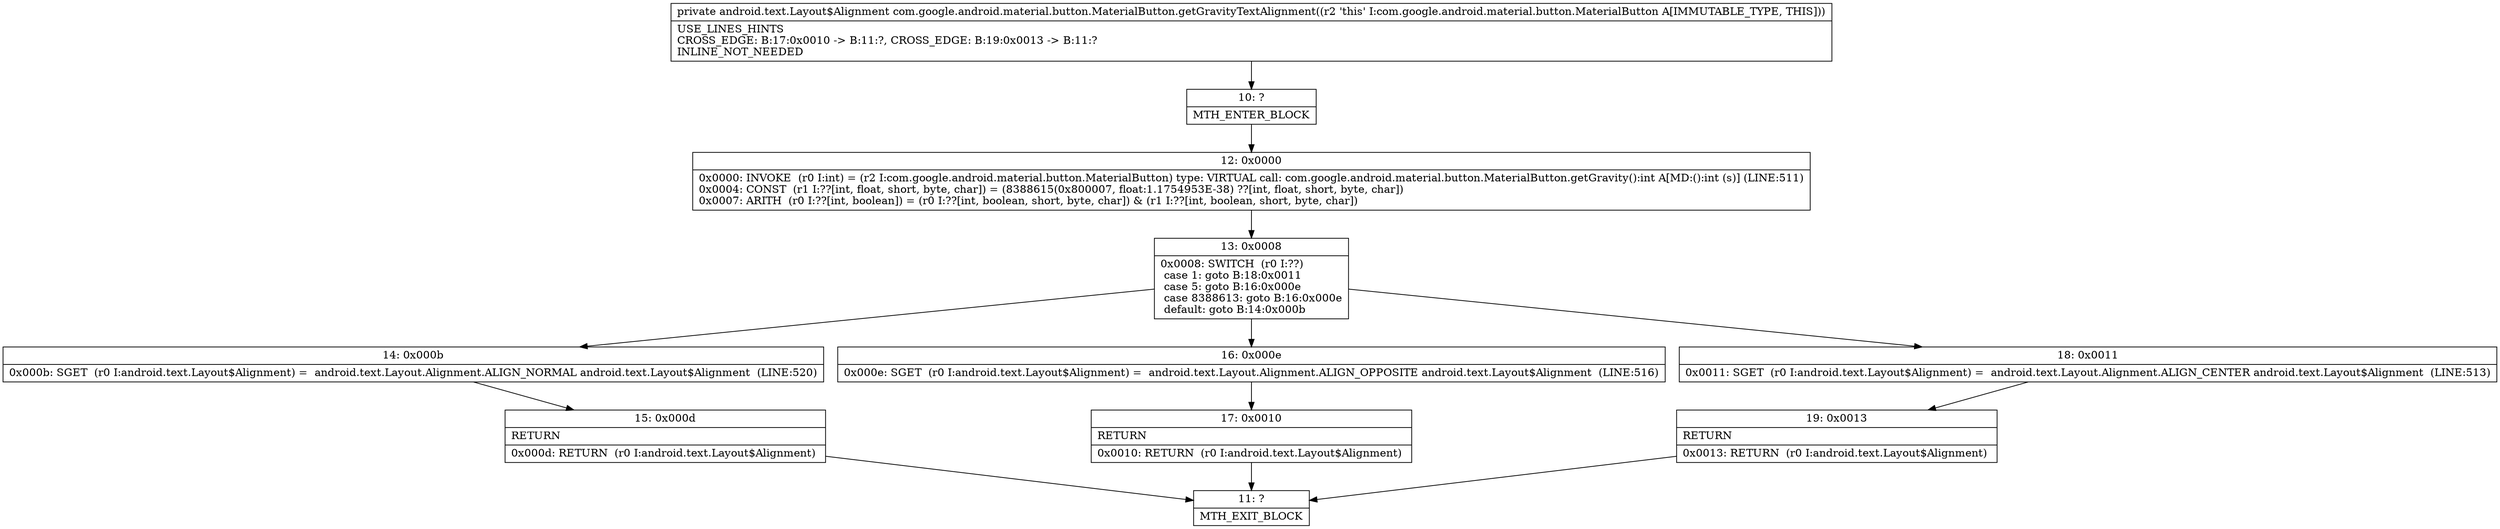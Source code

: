digraph "CFG forcom.google.android.material.button.MaterialButton.getGravityTextAlignment()Landroid\/text\/Layout$Alignment;" {
Node_10 [shape=record,label="{10\:\ ?|MTH_ENTER_BLOCK\l}"];
Node_12 [shape=record,label="{12\:\ 0x0000|0x0000: INVOKE  (r0 I:int) = (r2 I:com.google.android.material.button.MaterialButton) type: VIRTUAL call: com.google.android.material.button.MaterialButton.getGravity():int A[MD:():int (s)] (LINE:511)\l0x0004: CONST  (r1 I:??[int, float, short, byte, char]) = (8388615(0x800007, float:1.1754953E\-38) ??[int, float, short, byte, char]) \l0x0007: ARITH  (r0 I:??[int, boolean]) = (r0 I:??[int, boolean, short, byte, char]) & (r1 I:??[int, boolean, short, byte, char]) \l}"];
Node_13 [shape=record,label="{13\:\ 0x0008|0x0008: SWITCH  (r0 I:??)\l case 1: goto B:18:0x0011\l case 5: goto B:16:0x000e\l case 8388613: goto B:16:0x000e\l default: goto B:14:0x000b \l}"];
Node_14 [shape=record,label="{14\:\ 0x000b|0x000b: SGET  (r0 I:android.text.Layout$Alignment) =  android.text.Layout.Alignment.ALIGN_NORMAL android.text.Layout$Alignment  (LINE:520)\l}"];
Node_15 [shape=record,label="{15\:\ 0x000d|RETURN\l|0x000d: RETURN  (r0 I:android.text.Layout$Alignment) \l}"];
Node_11 [shape=record,label="{11\:\ ?|MTH_EXIT_BLOCK\l}"];
Node_16 [shape=record,label="{16\:\ 0x000e|0x000e: SGET  (r0 I:android.text.Layout$Alignment) =  android.text.Layout.Alignment.ALIGN_OPPOSITE android.text.Layout$Alignment  (LINE:516)\l}"];
Node_17 [shape=record,label="{17\:\ 0x0010|RETURN\l|0x0010: RETURN  (r0 I:android.text.Layout$Alignment) \l}"];
Node_18 [shape=record,label="{18\:\ 0x0011|0x0011: SGET  (r0 I:android.text.Layout$Alignment) =  android.text.Layout.Alignment.ALIGN_CENTER android.text.Layout$Alignment  (LINE:513)\l}"];
Node_19 [shape=record,label="{19\:\ 0x0013|RETURN\l|0x0013: RETURN  (r0 I:android.text.Layout$Alignment) \l}"];
MethodNode[shape=record,label="{private android.text.Layout$Alignment com.google.android.material.button.MaterialButton.getGravityTextAlignment((r2 'this' I:com.google.android.material.button.MaterialButton A[IMMUTABLE_TYPE, THIS]))  | USE_LINES_HINTS\lCROSS_EDGE: B:17:0x0010 \-\> B:11:?, CROSS_EDGE: B:19:0x0013 \-\> B:11:?\lINLINE_NOT_NEEDED\l}"];
MethodNode -> Node_10;Node_10 -> Node_12;
Node_12 -> Node_13;
Node_13 -> Node_14;
Node_13 -> Node_16;
Node_13 -> Node_18;
Node_14 -> Node_15;
Node_15 -> Node_11;
Node_16 -> Node_17;
Node_17 -> Node_11;
Node_18 -> Node_19;
Node_19 -> Node_11;
}

